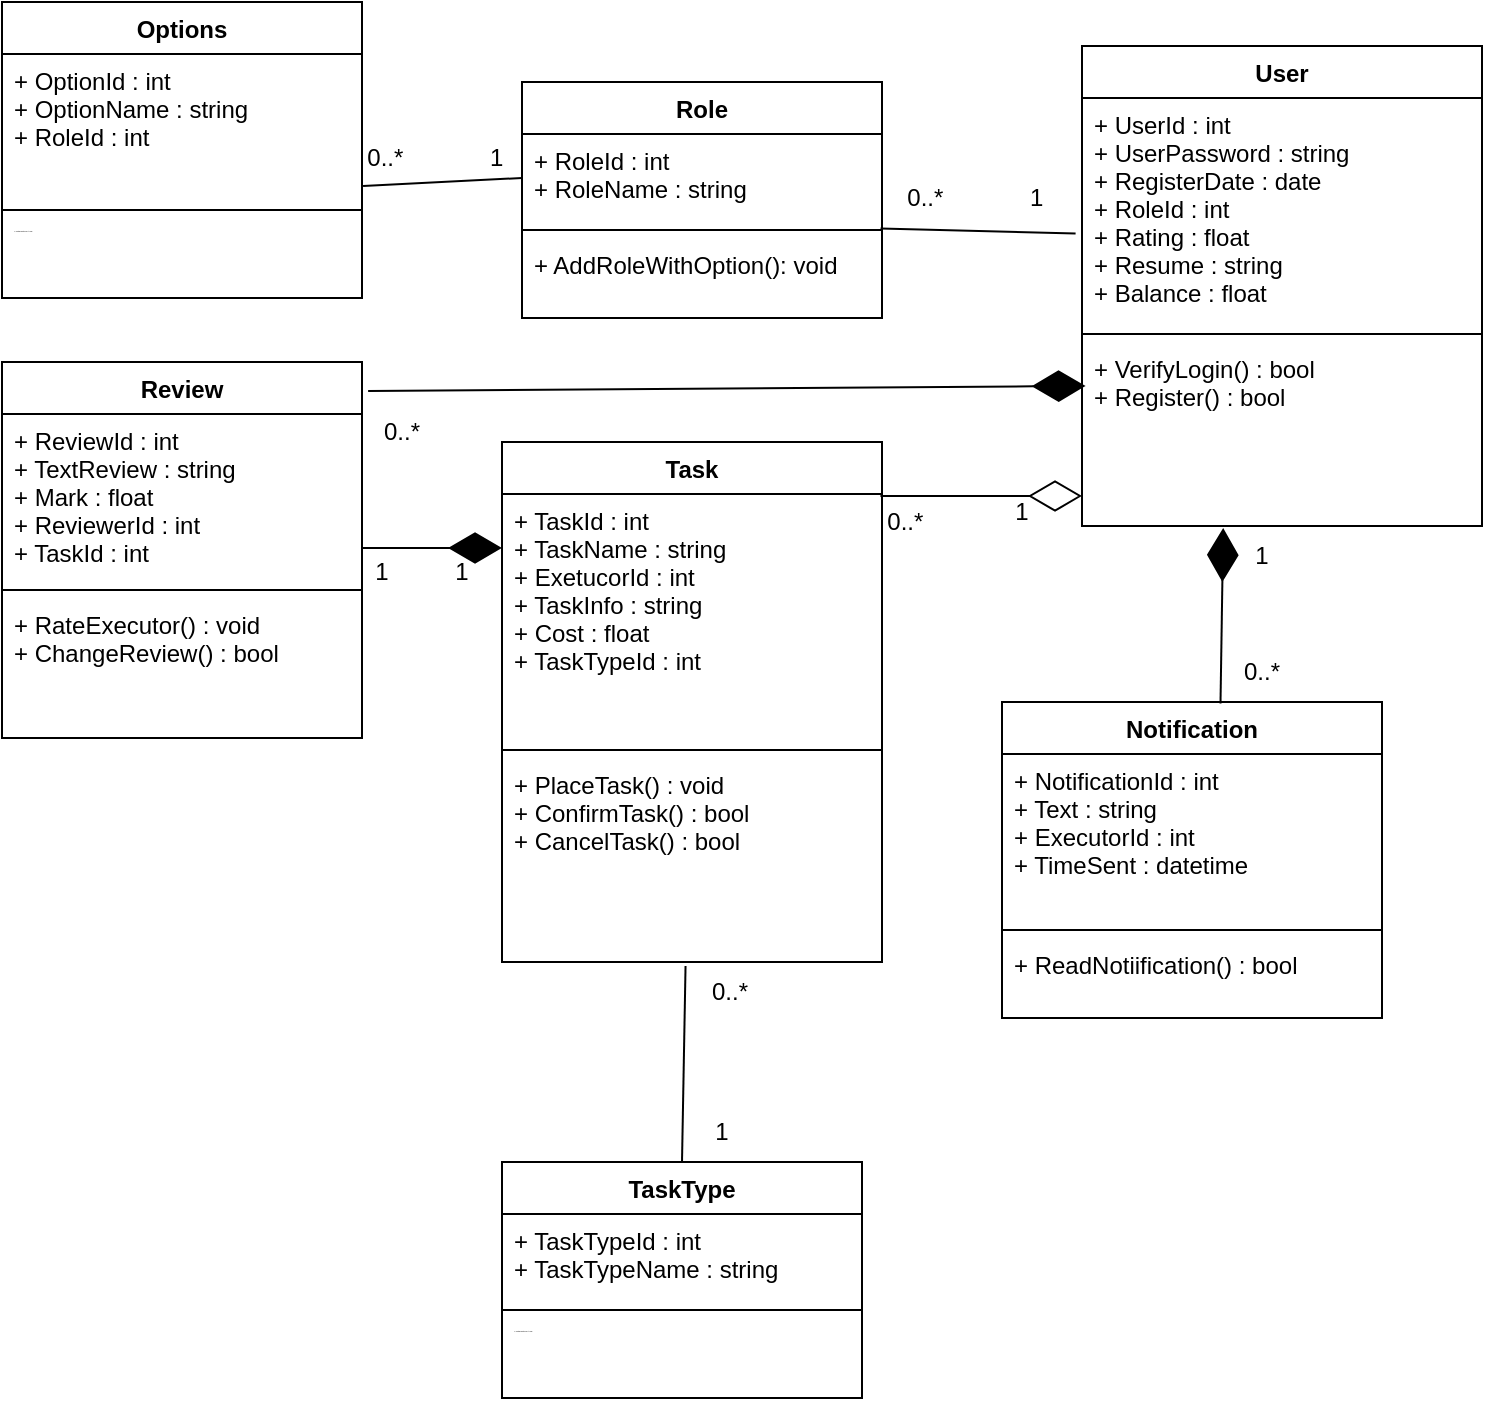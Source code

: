 <mxfile version="20.7.4" type="device"><diagram id="C5RBs43oDa-KdzZeNtuy" name="Page-1"><mxGraphModel dx="1915" dy="963" grid="1" gridSize="10" guides="1" tooltips="1" connect="1" arrows="1" fold="1" page="1" pageScale="1" pageWidth="827" pageHeight="1169" math="0" shadow="0"><root><mxCell id="WIyWlLk6GJQsqaUBKTNV-0"/><mxCell id="WIyWlLk6GJQsqaUBKTNV-1" parent="WIyWlLk6GJQsqaUBKTNV-0"/><mxCell id="GGLV_YWhDcNa_JDPDCd3-0" value="Options" style="swimlane;fontStyle=1;align=center;verticalAlign=top;childLayout=stackLayout;horizontal=1;startSize=26;horizontalStack=0;resizeParent=1;resizeParentMax=0;resizeLast=0;collapsible=1;marginBottom=0;" vertex="1" parent="WIyWlLk6GJQsqaUBKTNV-1"><mxGeometry x="50" y="160" width="180" height="148" as="geometry"/></mxCell><mxCell id="GGLV_YWhDcNa_JDPDCd3-1" value="+ OptionId : int&#10;+ OptionName : string&#10;+ RoleId : int" style="text;strokeColor=none;fillColor=none;align=left;verticalAlign=top;spacingLeft=4;spacingRight=4;overflow=hidden;rotatable=0;points=[[0,0.5],[1,0.5]];portConstraint=eastwest;" vertex="1" parent="GGLV_YWhDcNa_JDPDCd3-0"><mxGeometry y="26" width="180" height="74" as="geometry"/></mxCell><mxCell id="GGLV_YWhDcNa_JDPDCd3-2" value="" style="line;strokeWidth=1;fillColor=none;align=left;verticalAlign=middle;spacingTop=-1;spacingLeft=3;spacingRight=3;rotatable=0;labelPosition=right;points=[];portConstraint=eastwest;strokeColor=inherit;" vertex="1" parent="GGLV_YWhDcNa_JDPDCd3-0"><mxGeometry y="100" width="180" height="8" as="geometry"/></mxCell><mxCell id="GGLV_YWhDcNa_JDPDCd3-3" value="+ method(type): type" style="text;strokeColor=none;fillColor=none;align=left;verticalAlign=top;spacingLeft=4;spacingRight=4;overflow=hidden;rotatable=0;points=[[0,0.5],[1,0.5]];portConstraint=eastwest;fontSize=1;" vertex="1" parent="GGLV_YWhDcNa_JDPDCd3-0"><mxGeometry y="108" width="180" height="40" as="geometry"/></mxCell><mxCell id="GGLV_YWhDcNa_JDPDCd3-4" value="Role" style="swimlane;fontStyle=1;align=center;verticalAlign=top;childLayout=stackLayout;horizontal=1;startSize=26;horizontalStack=0;resizeParent=1;resizeParentMax=0;resizeLast=0;collapsible=1;marginBottom=0;" vertex="1" parent="WIyWlLk6GJQsqaUBKTNV-1"><mxGeometry x="310" y="200" width="180" height="118" as="geometry"/></mxCell><mxCell id="GGLV_YWhDcNa_JDPDCd3-5" value="+ RoleId : int&#10;+ RoleName : string" style="text;strokeColor=none;fillColor=none;align=left;verticalAlign=top;spacingLeft=4;spacingRight=4;overflow=hidden;rotatable=0;points=[[0,0.5],[1,0.5]];portConstraint=eastwest;" vertex="1" parent="GGLV_YWhDcNa_JDPDCd3-4"><mxGeometry y="26" width="180" height="44" as="geometry"/></mxCell><mxCell id="GGLV_YWhDcNa_JDPDCd3-6" value="" style="line;strokeWidth=1;fillColor=none;align=left;verticalAlign=middle;spacingTop=-1;spacingLeft=3;spacingRight=3;rotatable=0;labelPosition=right;points=[];portConstraint=eastwest;strokeColor=inherit;" vertex="1" parent="GGLV_YWhDcNa_JDPDCd3-4"><mxGeometry y="70" width="180" height="8" as="geometry"/></mxCell><mxCell id="GGLV_YWhDcNa_JDPDCd3-7" value="+ AddRoleWithOption(): void" style="text;strokeColor=none;fillColor=none;align=left;verticalAlign=top;spacingLeft=4;spacingRight=4;overflow=hidden;rotatable=0;points=[[0,0.5],[1,0.5]];portConstraint=eastwest;fontSize=12;" vertex="1" parent="GGLV_YWhDcNa_JDPDCd3-4"><mxGeometry y="78" width="180" height="40" as="geometry"/></mxCell><mxCell id="GGLV_YWhDcNa_JDPDCd3-8" value="User" style="swimlane;fontStyle=1;align=center;verticalAlign=top;childLayout=stackLayout;horizontal=1;startSize=26;horizontalStack=0;resizeParent=1;resizeParentMax=0;resizeLast=0;collapsible=1;marginBottom=0;" vertex="1" parent="WIyWlLk6GJQsqaUBKTNV-1"><mxGeometry x="590" y="182" width="200" height="240" as="geometry"/></mxCell><mxCell id="GGLV_YWhDcNa_JDPDCd3-9" value="+ UserId : int&#10;+ UserPassword : string&#10;+ RegisterDate : date&#10;+ RoleId : int&#10;+ Rating : float&#10;+ Resume : string&#10;+ Balance : float" style="text;strokeColor=none;fillColor=none;align=left;verticalAlign=top;spacingLeft=4;spacingRight=4;overflow=hidden;rotatable=0;points=[[0,0.5],[1,0.5]];portConstraint=eastwest;" vertex="1" parent="GGLV_YWhDcNa_JDPDCd3-8"><mxGeometry y="26" width="200" height="114" as="geometry"/></mxCell><mxCell id="GGLV_YWhDcNa_JDPDCd3-10" value="" style="line;strokeWidth=1;fillColor=none;align=left;verticalAlign=middle;spacingTop=-1;spacingLeft=3;spacingRight=3;rotatable=0;labelPosition=right;points=[];portConstraint=eastwest;strokeColor=inherit;" vertex="1" parent="GGLV_YWhDcNa_JDPDCd3-8"><mxGeometry y="140" width="200" height="8" as="geometry"/></mxCell><mxCell id="GGLV_YWhDcNa_JDPDCd3-11" value="+ VerifyLogin() : bool&#10;+ Register() : bool" style="text;strokeColor=none;fillColor=none;align=left;verticalAlign=top;spacingLeft=4;spacingRight=4;overflow=hidden;rotatable=0;points=[[0,0.5],[1,0.5]];portConstraint=eastwest;fontSize=12;" vertex="1" parent="GGLV_YWhDcNa_JDPDCd3-8"><mxGeometry y="148" width="200" height="92" as="geometry"/></mxCell><mxCell id="GGLV_YWhDcNa_JDPDCd3-58" value="" style="endArrow=diamondThin;endFill=0;endSize=24;html=1;rounded=0;fontSize=12;exitX=0.996;exitY=0.008;exitDx=0;exitDy=0;exitPerimeter=0;" edge="1" parent="GGLV_YWhDcNa_JDPDCd3-8" source="GGLV_YWhDcNa_JDPDCd3-17"><mxGeometry width="160" relative="1" as="geometry"><mxPoint x="-90" y="228" as="sourcePoint"/><mxPoint y="225" as="targetPoint"/></mxGeometry></mxCell><mxCell id="GGLV_YWhDcNa_JDPDCd3-12" value="Review" style="swimlane;fontStyle=1;align=center;verticalAlign=top;childLayout=stackLayout;horizontal=1;startSize=26;horizontalStack=0;resizeParent=1;resizeParentMax=0;resizeLast=0;collapsible=1;marginBottom=0;" vertex="1" parent="WIyWlLk6GJQsqaUBKTNV-1"><mxGeometry x="50" y="340" width="180" height="188" as="geometry"/></mxCell><mxCell id="GGLV_YWhDcNa_JDPDCd3-13" value="+ ReviewId : int&#10;+ TextReview : string    &#10;+ Mark : float&#10;+ ReviewerId : int&#10;+ TaskId : int" style="text;strokeColor=none;fillColor=none;align=left;verticalAlign=top;spacingLeft=4;spacingRight=4;overflow=hidden;rotatable=0;points=[[0,0.5],[1,0.5]];portConstraint=eastwest;" vertex="1" parent="GGLV_YWhDcNa_JDPDCd3-12"><mxGeometry y="26" width="180" height="84" as="geometry"/></mxCell><mxCell id="GGLV_YWhDcNa_JDPDCd3-14" value="" style="line;strokeWidth=1;fillColor=none;align=left;verticalAlign=middle;spacingTop=-1;spacingLeft=3;spacingRight=3;rotatable=0;labelPosition=right;points=[];portConstraint=eastwest;strokeColor=inherit;" vertex="1" parent="GGLV_YWhDcNa_JDPDCd3-12"><mxGeometry y="110" width="180" height="8" as="geometry"/></mxCell><mxCell id="GGLV_YWhDcNa_JDPDCd3-15" value="+ RateExecutor() : void&#10;+ ChangeReview() : bool" style="text;strokeColor=none;fillColor=none;align=left;verticalAlign=top;spacingLeft=4;spacingRight=4;overflow=hidden;rotatable=0;points=[[0,0.5],[1,0.5]];portConstraint=eastwest;fontSize=12;" vertex="1" parent="GGLV_YWhDcNa_JDPDCd3-12"><mxGeometry y="118" width="180" height="70" as="geometry"/></mxCell><mxCell id="GGLV_YWhDcNa_JDPDCd3-16" value="Task" style="swimlane;fontStyle=1;align=center;verticalAlign=top;childLayout=stackLayout;horizontal=1;startSize=26;horizontalStack=0;resizeParent=1;resizeParentMax=0;resizeLast=0;collapsible=1;marginBottom=0;" vertex="1" parent="WIyWlLk6GJQsqaUBKTNV-1"><mxGeometry x="300" y="380" width="190" height="260" as="geometry"/></mxCell><mxCell id="GGLV_YWhDcNa_JDPDCd3-17" value="+ TaskId : int&#10;+ TaskName : string&#10;+ ExetucorId : int&#10;+ TaskInfo : string&#10;+ Cost : float&#10;+ TaskTypeId : int&#10;" style="text;strokeColor=none;fillColor=none;align=left;verticalAlign=top;spacingLeft=4;spacingRight=4;overflow=hidden;rotatable=0;points=[[0,0.5],[1,0.5]];portConstraint=eastwest;" vertex="1" parent="GGLV_YWhDcNa_JDPDCd3-16"><mxGeometry y="26" width="190" height="124" as="geometry"/></mxCell><mxCell id="GGLV_YWhDcNa_JDPDCd3-18" value="" style="line;strokeWidth=1;fillColor=none;align=left;verticalAlign=middle;spacingTop=-1;spacingLeft=3;spacingRight=3;rotatable=0;labelPosition=right;points=[];portConstraint=eastwest;strokeColor=inherit;" vertex="1" parent="GGLV_YWhDcNa_JDPDCd3-16"><mxGeometry y="150" width="190" height="8" as="geometry"/></mxCell><mxCell id="GGLV_YWhDcNa_JDPDCd3-19" value="+ PlaceTask() : void&#10;+ ConfirmTask() : bool&#10;+ CancelTask() : bool" style="text;strokeColor=none;fillColor=none;align=left;verticalAlign=top;spacingLeft=4;spacingRight=4;overflow=hidden;rotatable=0;points=[[0,0.5],[1,0.5]];portConstraint=eastwest;fontSize=12;" vertex="1" parent="GGLV_YWhDcNa_JDPDCd3-16"><mxGeometry y="158" width="190" height="102" as="geometry"/></mxCell><mxCell id="GGLV_YWhDcNa_JDPDCd3-20" value="Notification" style="swimlane;fontStyle=1;align=center;verticalAlign=top;childLayout=stackLayout;horizontal=1;startSize=26;horizontalStack=0;resizeParent=1;resizeParentMax=0;resizeLast=0;collapsible=1;marginBottom=0;" vertex="1" parent="WIyWlLk6GJQsqaUBKTNV-1"><mxGeometry x="550" y="510" width="190" height="158" as="geometry"/></mxCell><mxCell id="GGLV_YWhDcNa_JDPDCd3-21" value="+ NotificationId : int&#10;+ Text : string&#10;+ ExecutorId : int&#10;+ TimeSent : datetime" style="text;strokeColor=none;fillColor=none;align=left;verticalAlign=top;spacingLeft=4;spacingRight=4;overflow=hidden;rotatable=0;points=[[0,0.5],[1,0.5]];portConstraint=eastwest;" vertex="1" parent="GGLV_YWhDcNa_JDPDCd3-20"><mxGeometry y="26" width="190" height="84" as="geometry"/></mxCell><mxCell id="GGLV_YWhDcNa_JDPDCd3-22" value="" style="line;strokeWidth=1;fillColor=none;align=left;verticalAlign=middle;spacingTop=-1;spacingLeft=3;spacingRight=3;rotatable=0;labelPosition=right;points=[];portConstraint=eastwest;strokeColor=inherit;" vertex="1" parent="GGLV_YWhDcNa_JDPDCd3-20"><mxGeometry y="110" width="190" height="8" as="geometry"/></mxCell><mxCell id="GGLV_YWhDcNa_JDPDCd3-23" value="+ ReadNotiification() : bool" style="text;strokeColor=none;fillColor=none;align=left;verticalAlign=top;spacingLeft=4;spacingRight=4;overflow=hidden;rotatable=0;points=[[0,0.5],[1,0.5]];portConstraint=eastwest;fontSize=12;" vertex="1" parent="GGLV_YWhDcNa_JDPDCd3-20"><mxGeometry y="118" width="190" height="40" as="geometry"/></mxCell><mxCell id="GGLV_YWhDcNa_JDPDCd3-32" value="TaskType" style="swimlane;fontStyle=1;align=center;verticalAlign=top;childLayout=stackLayout;horizontal=1;startSize=26;horizontalStack=0;resizeParent=1;resizeParentMax=0;resizeLast=0;collapsible=1;marginBottom=0;" vertex="1" parent="WIyWlLk6GJQsqaUBKTNV-1"><mxGeometry x="300" y="740" width="180" height="118" as="geometry"/></mxCell><mxCell id="GGLV_YWhDcNa_JDPDCd3-33" value="+ TaskTypeId : int&#10;+ TaskTypeName : string" style="text;strokeColor=none;fillColor=none;align=left;verticalAlign=top;spacingLeft=4;spacingRight=4;overflow=hidden;rotatable=0;points=[[0,0.5],[1,0.5]];portConstraint=eastwest;" vertex="1" parent="GGLV_YWhDcNa_JDPDCd3-32"><mxGeometry y="26" width="180" height="44" as="geometry"/></mxCell><mxCell id="GGLV_YWhDcNa_JDPDCd3-34" value="" style="line;strokeWidth=1;fillColor=none;align=left;verticalAlign=middle;spacingTop=-1;spacingLeft=3;spacingRight=3;rotatable=0;labelPosition=right;points=[];portConstraint=eastwest;strokeColor=inherit;" vertex="1" parent="GGLV_YWhDcNa_JDPDCd3-32"><mxGeometry y="70" width="180" height="8" as="geometry"/></mxCell><mxCell id="GGLV_YWhDcNa_JDPDCd3-35" value="+ method(type): type" style="text;strokeColor=none;fillColor=none;align=left;verticalAlign=top;spacingLeft=4;spacingRight=4;overflow=hidden;rotatable=0;points=[[0,0.5],[1,0.5]];portConstraint=eastwest;fontSize=1;" vertex="1" parent="GGLV_YWhDcNa_JDPDCd3-32"><mxGeometry y="78" width="180" height="40" as="geometry"/></mxCell><mxCell id="GGLV_YWhDcNa_JDPDCd3-36" value="" style="endArrow=none;html=1;rounded=0;fontSize=12;exitX=1.003;exitY=0.892;exitDx=0;exitDy=0;exitPerimeter=0;entryX=0;entryY=0.5;entryDx=0;entryDy=0;" edge="1" parent="WIyWlLk6GJQsqaUBKTNV-1" source="GGLV_YWhDcNa_JDPDCd3-1" target="GGLV_YWhDcNa_JDPDCd3-5"><mxGeometry width="50" height="50" relative="1" as="geometry"><mxPoint x="390" y="520" as="sourcePoint"/><mxPoint x="440" y="470" as="targetPoint"/></mxGeometry></mxCell><mxCell id="GGLV_YWhDcNa_JDPDCd3-37" value="0..*&amp;nbsp; &amp;nbsp; &amp;nbsp; &amp;nbsp; &amp;nbsp; &amp;nbsp; &amp;nbsp;1&amp;nbsp; &amp;nbsp; &amp;nbsp; &amp;nbsp;" style="text;html=1;strokeColor=none;fillColor=none;align=center;verticalAlign=middle;whiteSpace=wrap;rounded=0;fontSize=12;" vertex="1" parent="WIyWlLk6GJQsqaUBKTNV-1"><mxGeometry x="230" y="230" width="90" height="30" as="geometry"/></mxCell><mxCell id="GGLV_YWhDcNa_JDPDCd3-42" value="0..*&amp;nbsp; &amp;nbsp; &amp;nbsp; &amp;nbsp; &amp;nbsp; &amp;nbsp; &amp;nbsp;1&amp;nbsp; &amp;nbsp; &amp;nbsp; &amp;nbsp;" style="text;html=1;strokeColor=none;fillColor=none;align=center;verticalAlign=middle;whiteSpace=wrap;rounded=0;fontSize=12;" vertex="1" parent="WIyWlLk6GJQsqaUBKTNV-1"><mxGeometry x="500" y="250" width="90" height="30" as="geometry"/></mxCell><mxCell id="GGLV_YWhDcNa_JDPDCd3-43" value="" style="endArrow=none;html=1;rounded=0;fontSize=12;entryX=-0.016;entryY=0.594;entryDx=0;entryDy=0;entryPerimeter=0;exitX=0.996;exitY=1.074;exitDx=0;exitDy=0;exitPerimeter=0;" edge="1" parent="WIyWlLk6GJQsqaUBKTNV-1" source="GGLV_YWhDcNa_JDPDCd3-5" target="GGLV_YWhDcNa_JDPDCd3-9"><mxGeometry width="50" height="50" relative="1" as="geometry"><mxPoint x="390" y="510" as="sourcePoint"/><mxPoint x="440" y="460" as="targetPoint"/></mxGeometry></mxCell><mxCell id="GGLV_YWhDcNa_JDPDCd3-44" value="" style="endArrow=diamondThin;endFill=1;endSize=24;html=1;rounded=0;fontSize=12;exitX=0.575;exitY=0.005;exitDx=0;exitDy=0;exitPerimeter=0;entryX=0.353;entryY=1.011;entryDx=0;entryDy=0;entryPerimeter=0;" edge="1" parent="WIyWlLk6GJQsqaUBKTNV-1" source="GGLV_YWhDcNa_JDPDCd3-20" target="GGLV_YWhDcNa_JDPDCd3-11"><mxGeometry width="160" relative="1" as="geometry"><mxPoint x="340" y="490" as="sourcePoint"/><mxPoint x="500" y="490" as="targetPoint"/></mxGeometry></mxCell><mxCell id="GGLV_YWhDcNa_JDPDCd3-45" value="1" style="text;html=1;strokeColor=none;fillColor=none;align=center;verticalAlign=middle;whiteSpace=wrap;rounded=0;fontSize=12;" vertex="1" parent="WIyWlLk6GJQsqaUBKTNV-1"><mxGeometry x="650" y="422" width="60" height="30" as="geometry"/></mxCell><mxCell id="GGLV_YWhDcNa_JDPDCd3-46" value="0..*" style="text;html=1;strokeColor=none;fillColor=none;align=center;verticalAlign=middle;whiteSpace=wrap;rounded=0;fontSize=12;" vertex="1" parent="WIyWlLk6GJQsqaUBKTNV-1"><mxGeometry x="650" y="480" width="60" height="30" as="geometry"/></mxCell><mxCell id="GGLV_YWhDcNa_JDPDCd3-47" value="" style="endArrow=none;html=1;rounded=0;fontSize=12;exitX=0.5;exitY=0;exitDx=0;exitDy=0;entryX=0.483;entryY=1.02;entryDx=0;entryDy=0;entryPerimeter=0;" edge="1" parent="WIyWlLk6GJQsqaUBKTNV-1" source="GGLV_YWhDcNa_JDPDCd3-32" target="GGLV_YWhDcNa_JDPDCd3-19"><mxGeometry width="50" height="50" relative="1" as="geometry"><mxPoint x="390" y="510" as="sourcePoint"/><mxPoint x="440" y="460" as="targetPoint"/></mxGeometry></mxCell><mxCell id="GGLV_YWhDcNa_JDPDCd3-48" value="0..*" style="text;html=1;strokeColor=none;fillColor=none;align=center;verticalAlign=middle;whiteSpace=wrap;rounded=0;fontSize=12;" vertex="1" parent="WIyWlLk6GJQsqaUBKTNV-1"><mxGeometry x="384" y="640" width="60" height="30" as="geometry"/></mxCell><mxCell id="GGLV_YWhDcNa_JDPDCd3-49" value="1" style="text;html=1;strokeColor=none;fillColor=none;align=center;verticalAlign=middle;whiteSpace=wrap;rounded=0;fontSize=12;" vertex="1" parent="WIyWlLk6GJQsqaUBKTNV-1"><mxGeometry x="380" y="710" width="60" height="30" as="geometry"/></mxCell><mxCell id="GGLV_YWhDcNa_JDPDCd3-50" value="" style="endArrow=diamondThin;endFill=1;endSize=24;html=1;rounded=0;fontSize=12;exitX=1.017;exitY=0.077;exitDx=0;exitDy=0;exitPerimeter=0;entryX=0.009;entryY=0.239;entryDx=0;entryDy=0;entryPerimeter=0;" edge="1" parent="WIyWlLk6GJQsqaUBKTNV-1" source="GGLV_YWhDcNa_JDPDCd3-12" target="GGLV_YWhDcNa_JDPDCd3-11"><mxGeometry width="160" relative="1" as="geometry"><mxPoint x="530" y="428.02" as="sourcePoint"/><mxPoint x="531.35" y="318" as="targetPoint"/></mxGeometry></mxCell><mxCell id="GGLV_YWhDcNa_JDPDCd3-51" value="0..*" style="text;html=1;strokeColor=none;fillColor=none;align=center;verticalAlign=middle;whiteSpace=wrap;rounded=0;fontSize=12;" vertex="1" parent="WIyWlLk6GJQsqaUBKTNV-1"><mxGeometry x="220" y="360" width="60" height="30" as="geometry"/></mxCell><mxCell id="GGLV_YWhDcNa_JDPDCd3-52" value="1" style="text;html=1;strokeColor=none;fillColor=none;align=center;verticalAlign=middle;whiteSpace=wrap;rounded=0;fontSize=12;" vertex="1" parent="WIyWlLk6GJQsqaUBKTNV-1"><mxGeometry x="530" y="400" width="60" height="30" as="geometry"/></mxCell><mxCell id="GGLV_YWhDcNa_JDPDCd3-53" value="" style="endArrow=diamondThin;endFill=1;endSize=24;html=1;rounded=0;fontSize=12;" edge="1" parent="WIyWlLk6GJQsqaUBKTNV-1"><mxGeometry width="160" relative="1" as="geometry"><mxPoint x="230" y="433" as="sourcePoint"/><mxPoint x="300" y="433" as="targetPoint"/></mxGeometry></mxCell><mxCell id="GGLV_YWhDcNa_JDPDCd3-54" value="1" style="text;html=1;strokeColor=none;fillColor=none;align=center;verticalAlign=middle;whiteSpace=wrap;rounded=0;fontSize=12;" vertex="1" parent="WIyWlLk6GJQsqaUBKTNV-1"><mxGeometry x="210" y="430" width="60" height="30" as="geometry"/></mxCell><mxCell id="GGLV_YWhDcNa_JDPDCd3-55" value="1" style="text;html=1;strokeColor=none;fillColor=none;align=center;verticalAlign=middle;whiteSpace=wrap;rounded=0;fontSize=12;" vertex="1" parent="WIyWlLk6GJQsqaUBKTNV-1"><mxGeometry x="250" y="430" width="60" height="30" as="geometry"/></mxCell><mxCell id="GGLV_YWhDcNa_JDPDCd3-60" value="0..*&amp;nbsp; &amp;nbsp; &amp;nbsp; &amp;nbsp; &amp;nbsp; &amp;nbsp; &amp;nbsp; &amp;nbsp; &amp;nbsp;&amp;nbsp;" style="text;html=1;strokeColor=none;fillColor=none;align=center;verticalAlign=middle;whiteSpace=wrap;rounded=0;fontSize=12;" vertex="1" parent="WIyWlLk6GJQsqaUBKTNV-1"><mxGeometry x="490" y="419" width="40" height="30" as="geometry"/></mxCell></root></mxGraphModel></diagram></mxfile>